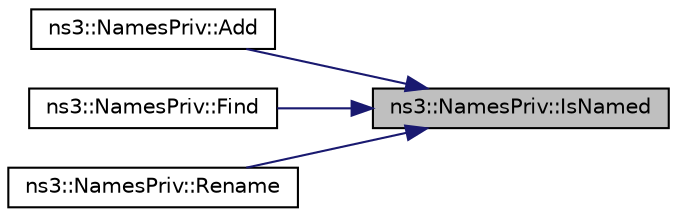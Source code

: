 digraph "ns3::NamesPriv::IsNamed"
{
 // LATEX_PDF_SIZE
  edge [fontname="Helvetica",fontsize="10",labelfontname="Helvetica",labelfontsize="10"];
  node [fontname="Helvetica",fontsize="10",shape=record];
  rankdir="RL";
  Node1 [label="ns3::NamesPriv::IsNamed",height=0.2,width=0.4,color="black", fillcolor="grey75", style="filled", fontcolor="black",tooltip="Check if an object has a name."];
  Node1 -> Node2 [dir="back",color="midnightblue",fontsize="10",style="solid",fontname="Helvetica"];
  Node2 [label="ns3::NamesPriv::Add",height=0.2,width=0.4,color="black", fillcolor="white", style="filled",URL="$classns3_1_1_names_priv.html#a26f071c8f39d3c0f07580e4b508087ca",tooltip="Internal implementation for Names::Add(Ptr<Object>,std::string,Ptr<Object>)"];
  Node1 -> Node3 [dir="back",color="midnightblue",fontsize="10",style="solid",fontname="Helvetica"];
  Node3 [label="ns3::NamesPriv::Find",height=0.2,width=0.4,color="black", fillcolor="white", style="filled",URL="$classns3_1_1_names_priv.html#ad6e9e999c0ef8292819648ac7d0d438d",tooltip="Internal implementation for ns3::Names::Find(Ptr<Object>,std::string)"];
  Node1 -> Node4 [dir="back",color="midnightblue",fontsize="10",style="solid",fontname="Helvetica"];
  Node4 [label="ns3::NamesPriv::Rename",height=0.2,width=0.4,color="black", fillcolor="white", style="filled",URL="$classns3_1_1_names_priv.html#aa8e3600d5c9144e472ddf263040e2f6b",tooltip="Internal implementation for Names::Rename(Ptr<Object>,std::string,std::string)"];
}
